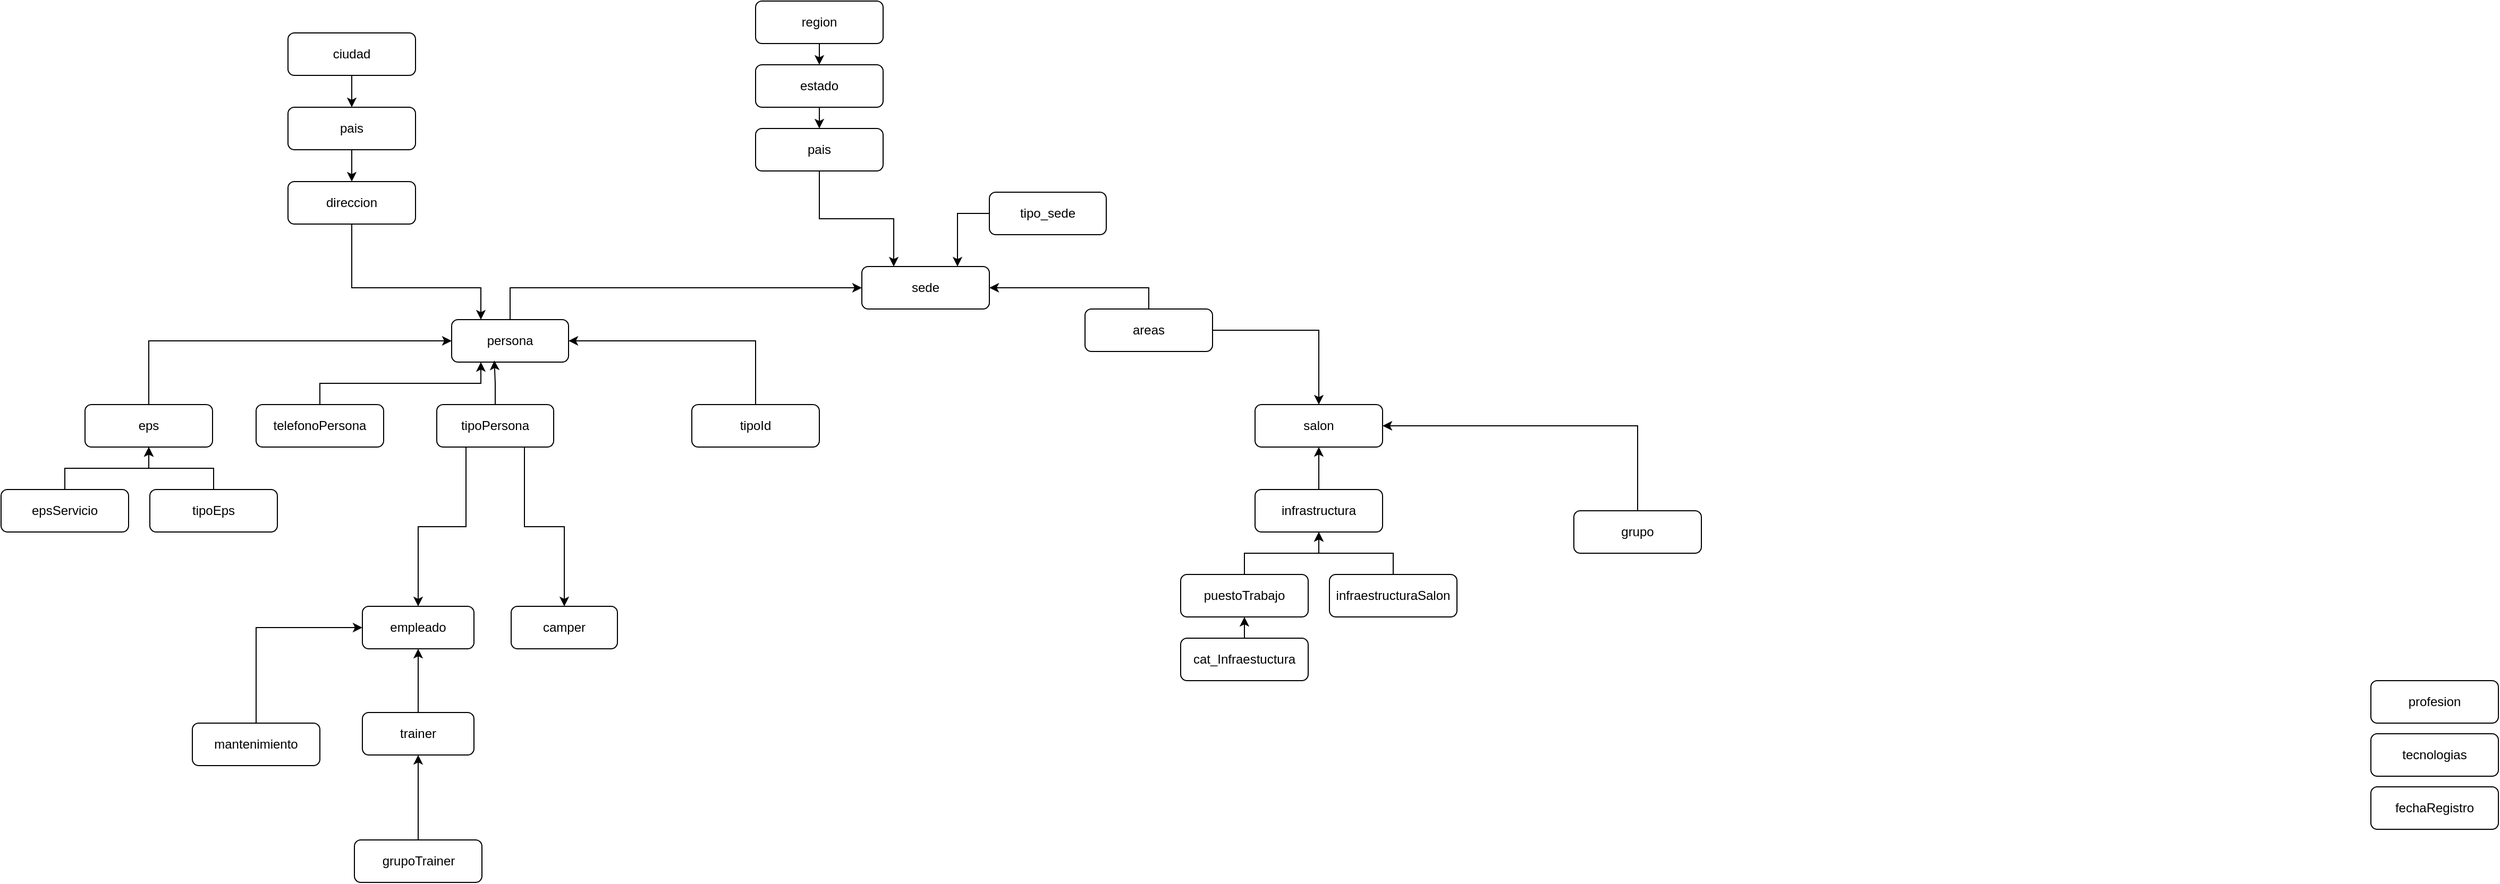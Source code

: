<mxfile version="21.6.8" type="github">
  <diagram id="R2lEEEUBdFMjLlhIrx00" name="Page-1">
    <mxGraphModel dx="3587" dy="2035" grid="1" gridSize="10" guides="1" tooltips="1" connect="1" arrows="1" fold="1" page="1" pageScale="1" pageWidth="850" pageHeight="1100" math="0" shadow="0" extFonts="Permanent Marker^https://fonts.googleapis.com/css?family=Permanent+Marker">
      <root>
        <mxCell id="0" />
        <mxCell id="1" parent="0" />
        <mxCell id="BdRrRfdZyjG4kRc8QcHX-115" style="edgeStyle=orthogonalEdgeStyle;rounded=0;orthogonalLoop=1;jettySize=auto;html=1;exitX=0.5;exitY=0;exitDx=0;exitDy=0;entryX=0;entryY=0.5;entryDx=0;entryDy=0;" edge="1" parent="1" source="isi5Kg9pmnxvlFfEDFuE-3" target="isi5Kg9pmnxvlFfEDFuE-18">
          <mxGeometry relative="1" as="geometry" />
        </mxCell>
        <mxCell id="isi5Kg9pmnxvlFfEDFuE-3" value="eps" style="rounded=1;whiteSpace=wrap;html=1;" parent="1" vertex="1">
          <mxGeometry x="-1231" y="190" width="120" height="40" as="geometry" />
        </mxCell>
        <mxCell id="BdRrRfdZyjG4kRc8QcHX-106" style="edgeStyle=orthogonalEdgeStyle;rounded=0;orthogonalLoop=1;jettySize=auto;html=1;exitX=0.5;exitY=0;exitDx=0;exitDy=0;entryX=0;entryY=0.5;entryDx=0;entryDy=0;" edge="1" parent="1" source="isi5Kg9pmnxvlFfEDFuE-18" target="BdRrRfdZyjG4kRc8QcHX-4">
          <mxGeometry relative="1" as="geometry" />
        </mxCell>
        <mxCell id="isi5Kg9pmnxvlFfEDFuE-18" value="persona" style="rounded=1;whiteSpace=wrap;html=1;" parent="1" vertex="1">
          <mxGeometry x="-886" y="110" width="110" height="40" as="geometry" />
        </mxCell>
        <mxCell id="BdRrRfdZyjG4kRc8QcHX-117" style="edgeStyle=orthogonalEdgeStyle;rounded=0;orthogonalLoop=1;jettySize=auto;html=1;exitX=0.5;exitY=0;exitDx=0;exitDy=0;entryX=0.25;entryY=1;entryDx=0;entryDy=0;" edge="1" parent="1" source="isi5Kg9pmnxvlFfEDFuE-19" target="isi5Kg9pmnxvlFfEDFuE-18">
          <mxGeometry relative="1" as="geometry" />
        </mxCell>
        <mxCell id="isi5Kg9pmnxvlFfEDFuE-19" value="telefonoPersona" style="rounded=1;whiteSpace=wrap;html=1;" parent="1" vertex="1">
          <mxGeometry x="-1070" y="190" width="120" height="40" as="geometry" />
        </mxCell>
        <mxCell id="BdRrRfdZyjG4kRc8QcHX-113" style="edgeStyle=orthogonalEdgeStyle;rounded=0;orthogonalLoop=1;jettySize=auto;html=1;exitX=0.5;exitY=0;exitDx=0;exitDy=0;entryX=1;entryY=0.5;entryDx=0;entryDy=0;" edge="1" parent="1" source="isi5Kg9pmnxvlFfEDFuE-20" target="isi5Kg9pmnxvlFfEDFuE-18">
          <mxGeometry relative="1" as="geometry" />
        </mxCell>
        <mxCell id="isi5Kg9pmnxvlFfEDFuE-20" value="tipoId" style="rounded=1;whiteSpace=wrap;html=1;" parent="1" vertex="1">
          <mxGeometry x="-660" y="190" width="120" height="40" as="geometry" />
        </mxCell>
        <mxCell id="BdRrRfdZyjG4kRc8QcHX-127" style="edgeStyle=orthogonalEdgeStyle;rounded=0;orthogonalLoop=1;jettySize=auto;html=1;exitX=0.5;exitY=1;exitDx=0;exitDy=0;entryX=0.25;entryY=0;entryDx=0;entryDy=0;" edge="1" parent="1" source="isi5Kg9pmnxvlFfEDFuE-22" target="isi5Kg9pmnxvlFfEDFuE-18">
          <mxGeometry relative="1" as="geometry">
            <Array as="points">
              <mxPoint x="-980" y="80" />
              <mxPoint x="-859" y="80" />
            </Array>
          </mxGeometry>
        </mxCell>
        <mxCell id="isi5Kg9pmnxvlFfEDFuE-22" value="direccion" style="rounded=1;whiteSpace=wrap;html=1;" parent="1" vertex="1">
          <mxGeometry x="-1040" y="-20" width="120" height="40" as="geometry" />
        </mxCell>
        <mxCell id="BdRrRfdZyjG4kRc8QcHX-125" style="edgeStyle=orthogonalEdgeStyle;rounded=0;orthogonalLoop=1;jettySize=auto;html=1;exitX=0.5;exitY=1;exitDx=0;exitDy=0;entryX=0.5;entryY=0;entryDx=0;entryDy=0;" edge="1" parent="1" source="isi5Kg9pmnxvlFfEDFuE-23" target="isi5Kg9pmnxvlFfEDFuE-24">
          <mxGeometry relative="1" as="geometry" />
        </mxCell>
        <mxCell id="isi5Kg9pmnxvlFfEDFuE-23" value="ciudad" style="rounded=1;whiteSpace=wrap;html=1;" parent="1" vertex="1">
          <mxGeometry x="-1040" y="-160" width="120" height="40" as="geometry" />
        </mxCell>
        <mxCell id="BdRrRfdZyjG4kRc8QcHX-126" style="edgeStyle=orthogonalEdgeStyle;rounded=0;orthogonalLoop=1;jettySize=auto;html=1;exitX=0.5;exitY=1;exitDx=0;exitDy=0;entryX=0.5;entryY=0;entryDx=0;entryDy=0;" edge="1" parent="1" source="isi5Kg9pmnxvlFfEDFuE-24" target="isi5Kg9pmnxvlFfEDFuE-22">
          <mxGeometry relative="1" as="geometry" />
        </mxCell>
        <mxCell id="isi5Kg9pmnxvlFfEDFuE-24" value="pais" style="rounded=1;whiteSpace=wrap;html=1;" parent="1" vertex="1">
          <mxGeometry x="-1040" y="-90" width="120" height="40" as="geometry" />
        </mxCell>
        <mxCell id="4zYgGfXI-OSy8HW4Oegw-1" value="profesion" style="rounded=1;whiteSpace=wrap;html=1;" parent="1" vertex="1">
          <mxGeometry x="920" y="450" width="120" height="40" as="geometry" />
        </mxCell>
        <mxCell id="4zYgGfXI-OSy8HW4Oegw-2" value="tecnologias" style="rounded=1;whiteSpace=wrap;html=1;" parent="1" vertex="1">
          <mxGeometry x="920" y="500" width="120" height="40" as="geometry" />
        </mxCell>
        <mxCell id="4zYgGfXI-OSy8HW4Oegw-3" value="fechaRegistro" style="rounded=1;whiteSpace=wrap;html=1;" parent="1" vertex="1">
          <mxGeometry x="920" y="550" width="120" height="40" as="geometry" />
        </mxCell>
        <mxCell id="BdRrRfdZyjG4kRc8QcHX-78" style="edgeStyle=orthogonalEdgeStyle;rounded=0;orthogonalLoop=1;jettySize=auto;html=1;exitX=0.5;exitY=0;exitDx=0;exitDy=0;entryX=1;entryY=0.5;entryDx=0;entryDy=0;" edge="1" parent="1" source="4zYgGfXI-OSy8HW4Oegw-10" target="BdRrRfdZyjG4kRc8QcHX-4">
          <mxGeometry relative="1" as="geometry" />
        </mxCell>
        <mxCell id="BdRrRfdZyjG4kRc8QcHX-80" style="edgeStyle=orthogonalEdgeStyle;rounded=0;orthogonalLoop=1;jettySize=auto;html=1;exitX=1;exitY=0.5;exitDx=0;exitDy=0;" edge="1" parent="1" source="4zYgGfXI-OSy8HW4Oegw-10" target="4zYgGfXI-OSy8HW4Oegw-13">
          <mxGeometry relative="1" as="geometry" />
        </mxCell>
        <mxCell id="4zYgGfXI-OSy8HW4Oegw-10" value="areas" style="rounded=1;whiteSpace=wrap;html=1;" parent="1" vertex="1">
          <mxGeometry x="-290" y="100" width="120" height="40" as="geometry" />
        </mxCell>
        <mxCell id="4zYgGfXI-OSy8HW4Oegw-13" value="salon" style="rounded=1;whiteSpace=wrap;html=1;" parent="1" vertex="1">
          <mxGeometry x="-130" y="190" width="120" height="40" as="geometry" />
        </mxCell>
        <mxCell id="BdRrRfdZyjG4kRc8QcHX-87" style="edgeStyle=orthogonalEdgeStyle;rounded=0;orthogonalLoop=1;jettySize=auto;html=1;exitX=0.5;exitY=0;exitDx=0;exitDy=0;entryX=0.5;entryY=1;entryDx=0;entryDy=0;" edge="1" parent="1" source="4zYgGfXI-OSy8HW4Oegw-20" target="BdRrRfdZyjG4kRc8QcHX-85">
          <mxGeometry relative="1" as="geometry" />
        </mxCell>
        <mxCell id="4zYgGfXI-OSy8HW4Oegw-20" value="cat_Infraestuctura" style="rounded=1;whiteSpace=wrap;html=1;" parent="1" vertex="1">
          <mxGeometry x="-200" y="410" width="120" height="40" as="geometry" />
        </mxCell>
        <mxCell id="BdRrRfdZyjG4kRc8QcHX-4" value="sede" style="rounded=1;whiteSpace=wrap;html=1;" vertex="1" parent="1">
          <mxGeometry x="-500" y="60" width="120" height="40" as="geometry" />
        </mxCell>
        <mxCell id="BdRrRfdZyjG4kRc8QcHX-90" style="edgeStyle=orthogonalEdgeStyle;rounded=0;orthogonalLoop=1;jettySize=auto;html=1;exitX=0.5;exitY=0;exitDx=0;exitDy=0;" edge="1" parent="1" target="BdRrRfdZyjG4kRc8QcHX-11">
          <mxGeometry relative="1" as="geometry">
            <mxPoint x="-485" y="420" as="sourcePoint" />
          </mxGeometry>
        </mxCell>
        <mxCell id="BdRrRfdZyjG4kRc8QcHX-112" style="edgeStyle=orthogonalEdgeStyle;rounded=0;orthogonalLoop=1;jettySize=auto;html=1;exitX=0.5;exitY=0;exitDx=0;exitDy=0;entryX=0.5;entryY=1;entryDx=0;entryDy=0;" edge="1" parent="1" source="BdRrRfdZyjG4kRc8QcHX-18" target="isi5Kg9pmnxvlFfEDFuE-3">
          <mxGeometry relative="1" as="geometry" />
        </mxCell>
        <mxCell id="BdRrRfdZyjG4kRc8QcHX-18" value="epsServicio" style="whiteSpace=wrap;html=1;rounded=1;" vertex="1" parent="1">
          <mxGeometry x="-1310" y="270" width="120" height="40" as="geometry" />
        </mxCell>
        <mxCell id="BdRrRfdZyjG4kRc8QcHX-143" style="edgeStyle=orthogonalEdgeStyle;rounded=0;orthogonalLoop=1;jettySize=auto;html=1;exitX=0.5;exitY=0;exitDx=0;exitDy=0;entryX=0.5;entryY=1;entryDx=0;entryDy=0;" edge="1" parent="1" source="BdRrRfdZyjG4kRc8QcHX-37" target="BdRrRfdZyjG4kRc8QcHX-67">
          <mxGeometry relative="1" as="geometry" />
        </mxCell>
        <mxCell id="BdRrRfdZyjG4kRc8QcHX-37" value="grupoTrainer" style="rounded=1;whiteSpace=wrap;html=1;" vertex="1" parent="1">
          <mxGeometry x="-977.5" y="600" width="120" height="40" as="geometry" />
        </mxCell>
        <mxCell id="BdRrRfdZyjG4kRc8QcHX-110" style="edgeStyle=orthogonalEdgeStyle;rounded=0;orthogonalLoop=1;jettySize=auto;html=1;exitX=0.5;exitY=0;exitDx=0;exitDy=0;entryX=0.5;entryY=1;entryDx=0;entryDy=0;" edge="1" parent="1" source="BdRrRfdZyjG4kRc8QcHX-42" target="isi5Kg9pmnxvlFfEDFuE-3">
          <mxGeometry relative="1" as="geometry" />
        </mxCell>
        <mxCell id="BdRrRfdZyjG4kRc8QcHX-42" value="tipoEps" style="whiteSpace=wrap;html=1;rounded=1;" vertex="1" parent="1">
          <mxGeometry x="-1170" y="270" width="120" height="40" as="geometry" />
        </mxCell>
        <mxCell id="BdRrRfdZyjG4kRc8QcHX-131" style="edgeStyle=orthogonalEdgeStyle;rounded=0;orthogonalLoop=1;jettySize=auto;html=1;exitX=0.5;exitY=0;exitDx=0;exitDy=0;entryX=0.365;entryY=0.963;entryDx=0;entryDy=0;entryPerimeter=0;" edge="1" parent="1" source="BdRrRfdZyjG4kRc8QcHX-58" target="isi5Kg9pmnxvlFfEDFuE-18">
          <mxGeometry relative="1" as="geometry" />
        </mxCell>
        <mxCell id="BdRrRfdZyjG4kRc8QcHX-132" style="edgeStyle=orthogonalEdgeStyle;rounded=0;orthogonalLoop=1;jettySize=auto;html=1;exitX=0.25;exitY=1;exitDx=0;exitDy=0;entryX=0.5;entryY=0;entryDx=0;entryDy=0;" edge="1" parent="1" source="BdRrRfdZyjG4kRc8QcHX-58" target="BdRrRfdZyjG4kRc8QcHX-64">
          <mxGeometry relative="1" as="geometry" />
        </mxCell>
        <mxCell id="BdRrRfdZyjG4kRc8QcHX-133" style="edgeStyle=orthogonalEdgeStyle;rounded=0;orthogonalLoop=1;jettySize=auto;html=1;exitX=0.75;exitY=1;exitDx=0;exitDy=0;entryX=0.5;entryY=0;entryDx=0;entryDy=0;" edge="1" parent="1" source="BdRrRfdZyjG4kRc8QcHX-58" target="BdRrRfdZyjG4kRc8QcHX-59">
          <mxGeometry relative="1" as="geometry" />
        </mxCell>
        <mxCell id="BdRrRfdZyjG4kRc8QcHX-58" value="tipoPersona" style="rounded=1;whiteSpace=wrap;html=1;" vertex="1" parent="1">
          <mxGeometry x="-900" y="190" width="110" height="40" as="geometry" />
        </mxCell>
        <mxCell id="BdRrRfdZyjG4kRc8QcHX-59" value="camper" style="rounded=1;whiteSpace=wrap;html=1;" vertex="1" parent="1">
          <mxGeometry x="-830" y="380" width="100" height="40" as="geometry" />
        </mxCell>
        <mxCell id="BdRrRfdZyjG4kRc8QcHX-64" value="empleado" style="rounded=1;whiteSpace=wrap;html=1;" vertex="1" parent="1">
          <mxGeometry x="-970" y="380" width="105" height="40" as="geometry" />
        </mxCell>
        <mxCell id="BdRrRfdZyjG4kRc8QcHX-141" style="edgeStyle=orthogonalEdgeStyle;rounded=0;orthogonalLoop=1;jettySize=auto;html=1;exitX=0.5;exitY=0;exitDx=0;exitDy=0;entryX=0;entryY=0.5;entryDx=0;entryDy=0;" edge="1" parent="1" source="BdRrRfdZyjG4kRc8QcHX-65" target="BdRrRfdZyjG4kRc8QcHX-64">
          <mxGeometry relative="1" as="geometry" />
        </mxCell>
        <mxCell id="BdRrRfdZyjG4kRc8QcHX-65" value="mantenimiento" style="rounded=1;whiteSpace=wrap;html=1;" vertex="1" parent="1">
          <mxGeometry x="-1130" y="490" width="120" height="40" as="geometry" />
        </mxCell>
        <mxCell id="BdRrRfdZyjG4kRc8QcHX-142" style="edgeStyle=orthogonalEdgeStyle;rounded=0;orthogonalLoop=1;jettySize=auto;html=1;exitX=0.5;exitY=0;exitDx=0;exitDy=0;entryX=0.5;entryY=1;entryDx=0;entryDy=0;" edge="1" parent="1" source="BdRrRfdZyjG4kRc8QcHX-67" target="BdRrRfdZyjG4kRc8QcHX-64">
          <mxGeometry relative="1" as="geometry" />
        </mxCell>
        <mxCell id="BdRrRfdZyjG4kRc8QcHX-67" value="trainer" style="rounded=1;whiteSpace=wrap;html=1;" vertex="1" parent="1">
          <mxGeometry x="-970" y="480" width="105" height="40" as="geometry" />
        </mxCell>
        <mxCell id="BdRrRfdZyjG4kRc8QcHX-83" style="edgeStyle=orthogonalEdgeStyle;rounded=0;orthogonalLoop=1;jettySize=auto;html=1;exitX=0.5;exitY=0;exitDx=0;exitDy=0;entryX=0.5;entryY=1;entryDx=0;entryDy=0;" edge="1" parent="1" source="BdRrRfdZyjG4kRc8QcHX-82" target="4zYgGfXI-OSy8HW4Oegw-13">
          <mxGeometry relative="1" as="geometry" />
        </mxCell>
        <mxCell id="BdRrRfdZyjG4kRc8QcHX-82" value="infrastructura" style="rounded=1;whiteSpace=wrap;html=1;" vertex="1" parent="1">
          <mxGeometry x="-130" y="270" width="120" height="40" as="geometry" />
        </mxCell>
        <mxCell id="BdRrRfdZyjG4kRc8QcHX-86" style="edgeStyle=orthogonalEdgeStyle;rounded=0;orthogonalLoop=1;jettySize=auto;html=1;exitX=0.5;exitY=0;exitDx=0;exitDy=0;entryX=0.5;entryY=1;entryDx=0;entryDy=0;" edge="1" parent="1" source="BdRrRfdZyjG4kRc8QcHX-85" target="BdRrRfdZyjG4kRc8QcHX-82">
          <mxGeometry relative="1" as="geometry" />
        </mxCell>
        <mxCell id="BdRrRfdZyjG4kRc8QcHX-85" value="puestoTrabajo" style="rounded=1;whiteSpace=wrap;html=1;" vertex="1" parent="1">
          <mxGeometry x="-200" y="350" width="120" height="40" as="geometry" />
        </mxCell>
        <mxCell id="BdRrRfdZyjG4kRc8QcHX-89" style="edgeStyle=orthogonalEdgeStyle;rounded=0;orthogonalLoop=1;jettySize=auto;html=1;exitX=0.5;exitY=0;exitDx=0;exitDy=0;entryX=0.5;entryY=1;entryDx=0;entryDy=0;" edge="1" parent="1" source="BdRrRfdZyjG4kRc8QcHX-88" target="BdRrRfdZyjG4kRc8QcHX-82">
          <mxGeometry relative="1" as="geometry" />
        </mxCell>
        <mxCell id="BdRrRfdZyjG4kRc8QcHX-88" value="infraestructuraSalon" style="rounded=1;whiteSpace=wrap;html=1;" vertex="1" parent="1">
          <mxGeometry x="-60" y="350" width="120" height="40" as="geometry" />
        </mxCell>
        <mxCell id="BdRrRfdZyjG4kRc8QcHX-105" style="edgeStyle=orthogonalEdgeStyle;rounded=0;orthogonalLoop=1;jettySize=auto;html=1;exitX=0.5;exitY=1;exitDx=0;exitDy=0;entryX=0.25;entryY=0;entryDx=0;entryDy=0;" edge="1" parent="1" source="BdRrRfdZyjG4kRc8QcHX-91" target="BdRrRfdZyjG4kRc8QcHX-4">
          <mxGeometry relative="1" as="geometry" />
        </mxCell>
        <mxCell id="BdRrRfdZyjG4kRc8QcHX-91" value="pais" style="rounded=1;whiteSpace=wrap;html=1;" vertex="1" parent="1">
          <mxGeometry x="-600" y="-70" width="120" height="40" as="geometry" />
        </mxCell>
        <mxCell id="BdRrRfdZyjG4kRc8QcHX-104" style="edgeStyle=orthogonalEdgeStyle;rounded=0;orthogonalLoop=1;jettySize=auto;html=1;exitX=0;exitY=0.5;exitDx=0;exitDy=0;entryX=0.75;entryY=0;entryDx=0;entryDy=0;" edge="1" parent="1" source="BdRrRfdZyjG4kRc8QcHX-92" target="BdRrRfdZyjG4kRc8QcHX-4">
          <mxGeometry relative="1" as="geometry" />
        </mxCell>
        <mxCell id="BdRrRfdZyjG4kRc8QcHX-92" value="tipo_sede" style="rounded=1;whiteSpace=wrap;html=1;" vertex="1" parent="1">
          <mxGeometry x="-380" y="-10" width="110" height="40" as="geometry" />
        </mxCell>
        <mxCell id="BdRrRfdZyjG4kRc8QcHX-100" style="edgeStyle=orthogonalEdgeStyle;rounded=0;orthogonalLoop=1;jettySize=auto;html=1;exitX=0.5;exitY=1;exitDx=0;exitDy=0;entryX=0.5;entryY=0;entryDx=0;entryDy=0;" edge="1" parent="1" source="BdRrRfdZyjG4kRc8QcHX-94" target="BdRrRfdZyjG4kRc8QcHX-91">
          <mxGeometry relative="1" as="geometry" />
        </mxCell>
        <mxCell id="BdRrRfdZyjG4kRc8QcHX-94" value="estado" style="rounded=1;whiteSpace=wrap;html=1;" vertex="1" parent="1">
          <mxGeometry x="-600" y="-130" width="120" height="40" as="geometry" />
        </mxCell>
        <mxCell id="BdRrRfdZyjG4kRc8QcHX-99" style="edgeStyle=orthogonalEdgeStyle;rounded=0;orthogonalLoop=1;jettySize=auto;html=1;exitX=0.5;exitY=1;exitDx=0;exitDy=0;entryX=0.5;entryY=0;entryDx=0;entryDy=0;" edge="1" parent="1" source="BdRrRfdZyjG4kRc8QcHX-96" target="BdRrRfdZyjG4kRc8QcHX-94">
          <mxGeometry relative="1" as="geometry" />
        </mxCell>
        <mxCell id="BdRrRfdZyjG4kRc8QcHX-96" value="region" style="rounded=1;whiteSpace=wrap;html=1;" vertex="1" parent="1">
          <mxGeometry x="-600" y="-190" width="120" height="40" as="geometry" />
        </mxCell>
        <mxCell id="BdRrRfdZyjG4kRc8QcHX-146" style="edgeStyle=orthogonalEdgeStyle;rounded=0;orthogonalLoop=1;jettySize=auto;html=1;exitX=0.5;exitY=0;exitDx=0;exitDy=0;entryX=1;entryY=0.5;entryDx=0;entryDy=0;" edge="1" parent="1" source="BdRrRfdZyjG4kRc8QcHX-145" target="4zYgGfXI-OSy8HW4Oegw-13">
          <mxGeometry relative="1" as="geometry" />
        </mxCell>
        <mxCell id="BdRrRfdZyjG4kRc8QcHX-145" value="grupo" style="rounded=1;whiteSpace=wrap;html=1;" vertex="1" parent="1">
          <mxGeometry x="170" y="290" width="120" height="40" as="geometry" />
        </mxCell>
      </root>
    </mxGraphModel>
  </diagram>
</mxfile>
